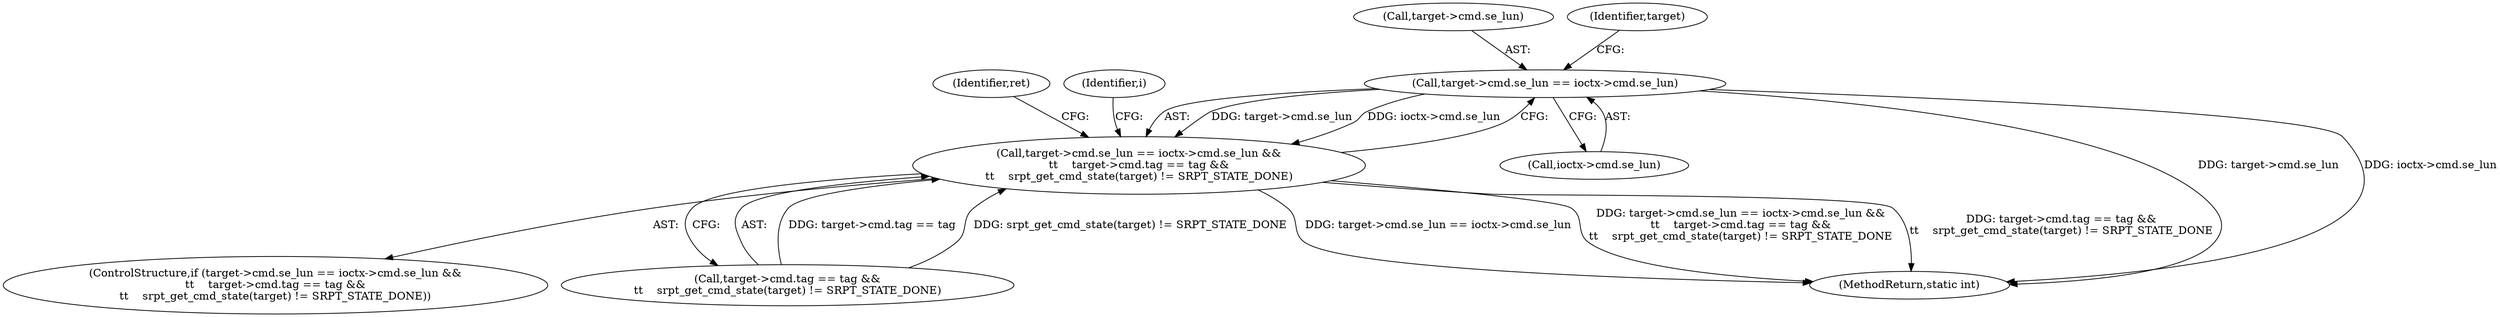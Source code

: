 digraph "1_linux_51093254bf879bc9ce96590400a87897c7498463_0@pointer" {
"1000163" [label="(Call,target->cmd.se_lun == ioctx->cmd.se_lun)"];
"1000162" [label="(Call,target->cmd.se_lun == ioctx->cmd.se_lun &&\n\t\t    target->cmd.tag == tag &&\n\t\t    srpt_get_cmd_state(target) != SRPT_STATE_DONE)"];
"1000162" [label="(Call,target->cmd.se_lun == ioctx->cmd.se_lun &&\n\t\t    target->cmd.tag == tag &&\n\t\t    srpt_get_cmd_state(target) != SRPT_STATE_DONE)"];
"1000174" [label="(Call,target->cmd.tag == tag &&\n\t\t    srpt_get_cmd_state(target) != SRPT_STATE_DONE)"];
"1000164" [label="(Call,target->cmd.se_lun)"];
"1000178" [label="(Identifier,target)"];
"1000169" [label="(Call,ioctx->cmd.se_lun)"];
"1000161" [label="(ControlStructure,if (target->cmd.se_lun == ioctx->cmd.se_lun &&\n\t\t    target->cmd.tag == tag &&\n\t\t    srpt_get_cmd_state(target) != SRPT_STATE_DONE))"];
"1000163" [label="(Call,target->cmd.se_lun == ioctx->cmd.se_lun)"];
"1000188" [label="(Identifier,ret)"];
"1000152" [label="(Identifier,i)"];
"1000198" [label="(MethodReturn,static int)"];
"1000163" -> "1000162"  [label="AST: "];
"1000163" -> "1000169"  [label="CFG: "];
"1000164" -> "1000163"  [label="AST: "];
"1000169" -> "1000163"  [label="AST: "];
"1000178" -> "1000163"  [label="CFG: "];
"1000162" -> "1000163"  [label="CFG: "];
"1000163" -> "1000198"  [label="DDG: target->cmd.se_lun"];
"1000163" -> "1000198"  [label="DDG: ioctx->cmd.se_lun"];
"1000163" -> "1000162"  [label="DDG: target->cmd.se_lun"];
"1000163" -> "1000162"  [label="DDG: ioctx->cmd.se_lun"];
"1000162" -> "1000161"  [label="AST: "];
"1000162" -> "1000174"  [label="CFG: "];
"1000174" -> "1000162"  [label="AST: "];
"1000188" -> "1000162"  [label="CFG: "];
"1000152" -> "1000162"  [label="CFG: "];
"1000162" -> "1000198"  [label="DDG: target->cmd.se_lun == ioctx->cmd.se_lun"];
"1000162" -> "1000198"  [label="DDG: target->cmd.se_lun == ioctx->cmd.se_lun &&\n\t\t    target->cmd.tag == tag &&\n\t\t    srpt_get_cmd_state(target) != SRPT_STATE_DONE"];
"1000162" -> "1000198"  [label="DDG: target->cmd.tag == tag &&\n\t\t    srpt_get_cmd_state(target) != SRPT_STATE_DONE"];
"1000174" -> "1000162"  [label="DDG: target->cmd.tag == tag"];
"1000174" -> "1000162"  [label="DDG: srpt_get_cmd_state(target) != SRPT_STATE_DONE"];
}
